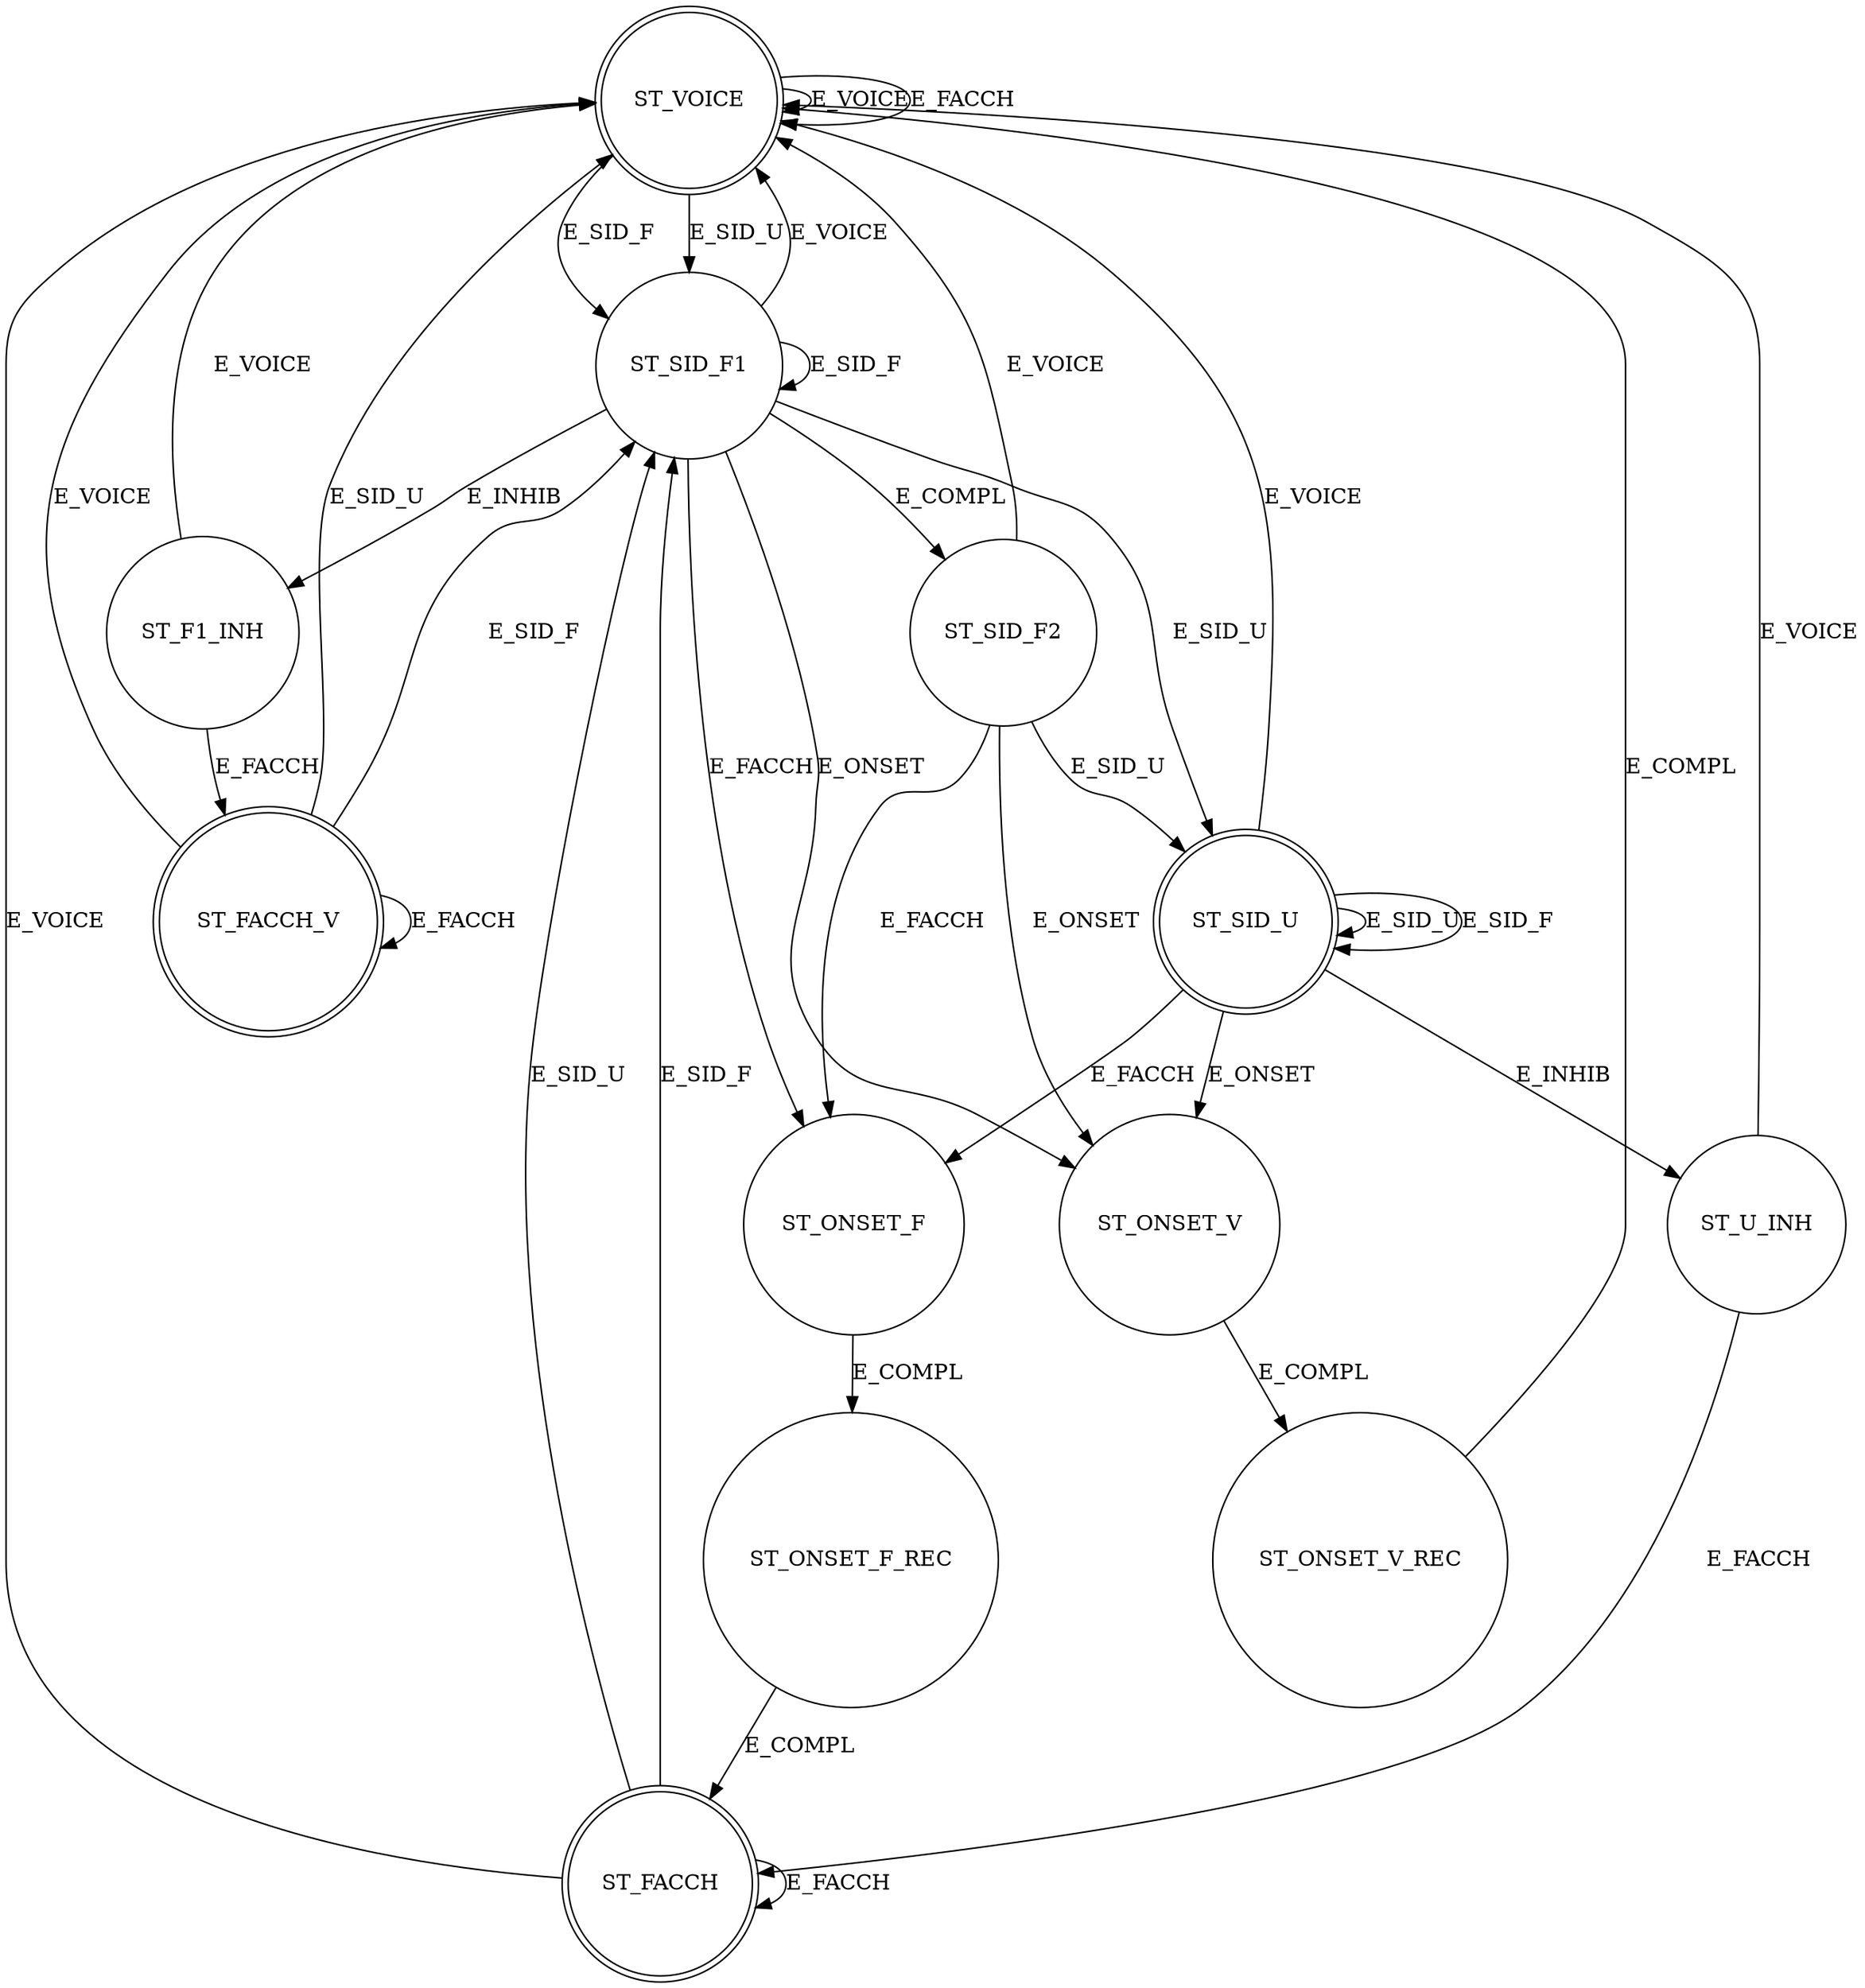 digraph dtx_dl_amr_fsm {
	node [shape = doublecircle] ST_VOICE ST_FACCH_V ST_FACCH ST_SID_U
	node [shape = circle]

	// default state for non-DTX and DTX when SPEECH is in progress
	ST_VOICE -> ST_SID_F1 [ label = "E_SID_F" ]
	ST_VOICE -> ST_SID_F1 [ label = "E_SID_U" ]
	ST_VOICE -> ST_VOICE [ label = "E_VOICE" ]
	ST_VOICE -> ST_VOICE [ label = "E_FACCH" ]

	// SID-FIRST or SID-FIRST-P1 in case of AMR HR: start of silence period (might be interrupted in case of AMR HR)
	ST_SID_F1 -> ST_SID_F1 [ label = "E_SID_F" ]
	ST_SID_F1 -> ST_SID_U [ label = "E_SID_U" ]
	ST_SID_F1 -> ST_VOICE [ label = "E_VOICE" ]
        ST_SID_F1 -> ST_ONSET_F [ label = "E_FACCH" ]
	ST_SID_F1 -> ST_SID_F2  [ label = "E_COMPL" ]
	ST_SID_F1 -> ST_F1_INH  [ label = "E_INHIB" ]
	ST_SID_F1 -> ST_ONSET_V [ label = "E_ONSET" ]

	// SID-FIRST P2 (only for AMR HR): actual start of silence period in case of AMR HR
	ST_SID_F2 -> ST_SID_U [ label = "E_SID_U" ]
	ST_SID_F2 -> ST_VOICE [ label = "E_VOICE" ]
	ST_SID_F2 -> ST_ONSET_F [ label = "E_FACCH" ]
	ST_SID_F2 -> ST_ONSET_V [ label = "E_ONSET" ]

	// SID-FIRST Inhibited: incoming SPEECH or FACCH (only for AMR HR)
	ST_F1_INH -> ST_VOICE [ label = "E_VOICE" ]
	ST_F1_INH -> ST_FACCH_V [ label = "E_FACCH" ]

	// SID-UPDATE Inhibited: incoming SPEECH or FACCH (only for AMR HR)
	ST_U_INH -> ST_VOICE [ label = "E_VOICE" ]
	ST_U_INH -> ST_FACCH [ label = "E_FACCH" ]

	// Silence period with periodic comfort noise data updates
	ST_SID_U -> ST_ONSET_F [ label = "E_FACCH" ]
	ST_SID_U -> ST_VOICE [ label = "E_VOICE" ]
	ST_SID_U -> ST_U_INH [ label = "E_INHIB" ]
	ST_SID_U -> ST_SID_U [ label = "E_SID_U" ]
	ST_SID_U -> ST_SID_U [ label = "E_SID_F" ]
	ST_SID_U -> ST_ONSET_V [ label = "E_ONSET" ]

	// ONSET - end of silent period due to incoming SPEECH frame
	ST_ONSET_V -> ST_ONSET_V_REC [ label = "E_COMPL" ]

	// ONSET - end of silent period due to incoming FACCH frame
	ST_ONSET_F -> ST_ONSET_F_REC [ label = "E_COMPL" ]

	// ONSET recursion in progress: ONSET itself was already sent, now have to send the voice that caused it
	ST_ONSET_V_REC -> ST_VOICE [ label = "E_COMPL" ]

	// ONSET recursion in progress: ONSET itself was already sent, now have to send the data that caused it
	ST_ONSET_F_REC -> ST_FACCH [ label = "E_COMPL" ]

	// FACCH sending state: SPEECH was observed before so once we're done FSM should get back to VOICE state
	ST_FACCH_V -> ST_FACCH_V [ label = "E_FACCH" ]
	ST_FACCH_V -> ST_VOICE [ label = "E_VOICE" ]
	ST_FACCH_V -> ST_VOICE [ label = "E_SID_U" ]
	ST_FACCH_V -> ST_SID_F1 [ label = "E_SID_F" ]

	// FACCH sending state: no SPEECH was observed before so once we're done FSM should get back to silent period via SID-FIRST
	ST_FACCH -> ST_FACCH [ label = "E_FACCH" ]
	ST_FACCH -> ST_VOICE [ label = "E_VOICE" ]
	ST_FACCH -> ST_SID_F1 [ label = "E_SID_U" ]
	ST_FACCH -> ST_SID_F1 [ label = "E_SID_F" ]
}
